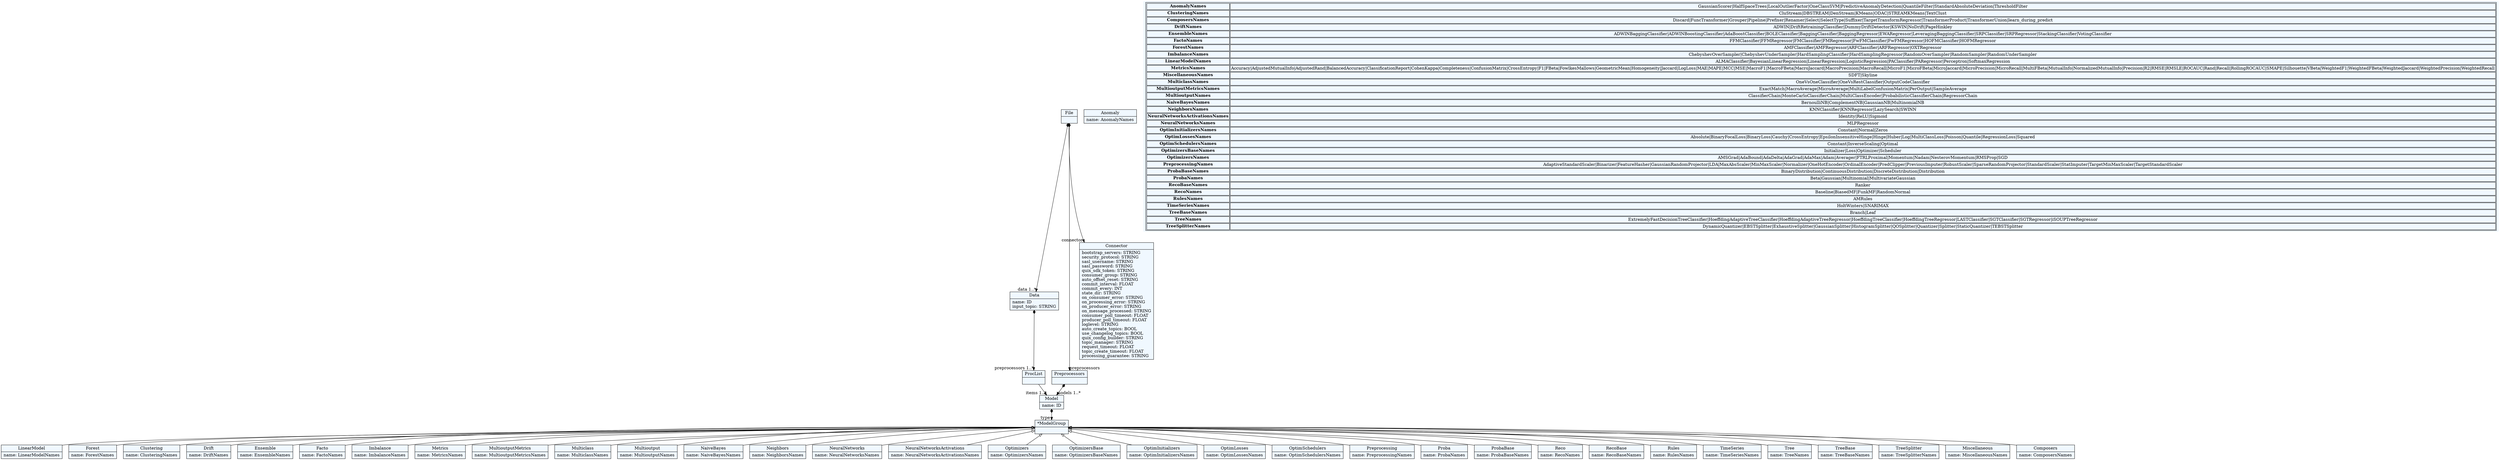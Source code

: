 
    digraph textX {
    fontname = "Bitstream Vera Sans"
    fontsize = 8
    node[
        shape=record,
        style=filled,
        fillcolor=aliceblue
    ]
    nodesep = 0.3
    edge[dir=black,arrowtail=empty]


131537969348832[ label="{File|}"]

131537968578096[ label="{Data|name: ID\linput_topic: STRING\l}"]

131537969351472[ label="{ProcList|}"]

131537968754288[ label="{Preprocessors|}"]

131537968896080[ label="{Model|name: ID\l}"]

131537968895552[ label="{*ModelGroup|}"]

131537968896272[ label="{LinearModel|name: LinearModelNames\l}"]

131537968896512[ label="{Forest|name: ForestNames\l}"]

131537968896848[ label="{Anomaly|name: AnomalyNames\l}"]

131537968897184[ label="{Clustering|name: ClusteringNames\l}"]

131537968896656[ label="{Drift|name: DriftNames\l}"]

131537968897760[ label="{Ensemble|name: EnsembleNames\l}"]

131537968897952[ label="{Facto|name: FactoNames\l}"]

131537968898144[ label="{Imbalance|name: ImbalanceNames\l}"]

131537968898192[ label="{Metrics|name: MetricsNames\l}"]

131537968898672[ label="{MultioutputMetrics|name: MultioutputMetricsNames\l}"]

131537968898816[ label="{Multiclass|name: MulticlassNames\l}"]

131537968899008[ label="{Multioutput|name: MultioutputNames\l}"]

131537968899200[ label="{NaiveBayes|name: NaiveBayesNames\l}"]

131537968899344[ label="{Neighbors|name: NeighborsNames\l}"]

131537968899488[ label="{NeuralNetworks|name: NeuralNetworksNames\l}"]

131537968899680[ label="{NeuralNetworksActivations|name: NeuralNetworksActivationsNames\l}"]

131537968899872[ label="{Optimizers|name: OptimizersNames\l}"]

131537968900064[ label="{OptimizersBase|name: OptimizersBaseNames\l}"]

131537968900256[ label="{OptimInitializers|name: OptimInitializersNames\l}"]

131537968900448[ label="{OptimLosses|name: OptimLossesNames\l}"]

131537968900592[ label="{OptimSchedulers|name: OptimSchedulersNames\l}"]

131537968900784[ label="{Preprocessing|name: PreprocessingNames\l}"]

131537968900976[ label="{Proba|name: ProbaNames\l}"]

131537968901168[ label="{ProbaBase|name: ProbaBaseNames\l}"]

131537968901312[ label="{Reco|name: RecoNames\l}"]

131537968901504[ label="{RecoBase|name: RecoBaseNames\l}"]

131537968901696[ label="{Rules|name: RulesNames\l}"]

131537968901888[ label="{TimeSeries|name: TimeSeriesNames\l}"]

131537968902080[ label="{Tree|name: TreeNames\l}"]

131537968902272[ label="{TreeBase|name: TreeBaseNames\l}"]

131537968902416[ label="{TreeSplitter|name: TreeSplitterNames\l}"]

131537968902608[ label="{Miscellaneous|name: MiscellaneousNames\l}"]

131537968902800[ label="{Composers|name: ComposersNames\l}"]

131537968902944[ label="{Connector|bootstrap_servers: STRING\lsecurity_protocol: STRING\lsasl_username: STRING\lsasl_password: STRING\lquix_sdk_token: STRING\lconsumer_group: STRING\lauto_offset_reset: STRING\lcommit_interval: FLOAT\lcommit_every: INT\lstate_dir: STRING\lon_consumer_error: STRING\lon_processing_error: STRING\lon_producer_error: STRING\lon_message_processed: STRING\lconsumer_poll_timeout: FLOAT\lproducer_poll_timeout: FLOAT\lloglevel: STRING\lauto_create_topics: BOOL\luse_changelog_topics: BOOL\lquix_config_builder: STRING\ltopic_manager: STRING\lrequest_timeout: FLOAT\ltopic_create_timeout: FLOAT\lprocessing_guarantee: STRING\l}"]



131537969348832 -> 131537968902944[arrowtail=diamond, dir=both, headlabel="connector "]
131537969348832 -> 131537968578096[arrowtail=diamond, dir=both, headlabel="data 1..*"]
131537969348832 -> 131537968754288[arrowtail=diamond, dir=both, headlabel="preprocessors "]
131537968578096 -> 131537969351472[arrowtail=diamond, dir=both, headlabel="preprocessors 1..*"]
131537969351472 -> 131537968896080[headlabel="items 1..*"]
131537968754288 -> 131537968896080[arrowtail=diamond, dir=both, headlabel="models 1..*"]
131537968896080 -> 131537968895552[arrowtail=diamond, dir=both, headlabel="type "]
131537968895552 -> 131537968896272 [dir=back]
131537968895552 -> 131537968896512 [dir=back]
131537968895552 -> 131537968897184 [dir=back]
131537968895552 -> 131537968896656 [dir=back]
131537968895552 -> 131537968897760 [dir=back]
131537968895552 -> 131537968897952 [dir=back]
131537968895552 -> 131537968898144 [dir=back]
131537968895552 -> 131537968898192 [dir=back]
131537968895552 -> 131537968898672 [dir=back]
131537968895552 -> 131537968898816 [dir=back]
131537968895552 -> 131537968899008 [dir=back]
131537968895552 -> 131537968899200 [dir=back]
131537968895552 -> 131537968899344 [dir=back]
131537968895552 -> 131537968899488 [dir=back]
131537968895552 -> 131537968899680 [dir=back]
131537968895552 -> 131537968899872 [dir=back]
131537968895552 -> 131537968900064 [dir=back]
131537968895552 -> 131537968900256 [dir=back]
131537968895552 -> 131537968900448 [dir=back]
131537968895552 -> 131537968900592 [dir=back]
131537968895552 -> 131537968900784 [dir=back]
131537968895552 -> 131537968900976 [dir=back]
131537968895552 -> 131537968901168 [dir=back]
131537968895552 -> 131537968901312 [dir=back]
131537968895552 -> 131537968901504 [dir=back]
131537968895552 -> 131537968901696 [dir=back]
131537968895552 -> 131537968901888 [dir=back]
131537968895552 -> 131537968902080 [dir=back]
131537968895552 -> 131537968902272 [dir=back]
131537968895552 -> 131537968902416 [dir=back]
131537968895552 -> 131537968902608 [dir=back]
131537968895552 -> 131537968902800 [dir=back]
match_rules [ shape=plaintext, label=< <table>
	<tr>
		<td><b>AnomalyNames</b></td><td>GaussianScorer|HalfSpaceTrees|LocalOutlierFactor|OneClassSVM|PredictiveAnomalyDetection|QuantileFilter|StandardAbsoluteDeviation|ThresholdFilter</td>
	</tr>
	<tr>
		<td><b>ClusteringNames</b></td><td>CluStream|DBSTREAM|DenStream|KMeans|ODAC|STREAMKMeans|TextClust</td>
	</tr>
	<tr>
		<td><b>ComposersNames</b></td><td>Discard|FuncTransformer|Grouper|Pipeline|Prefixer|Renamer|Select|SelectType|Suffixer|TargetTransformRegressor|TransformerProduct|TransformerUnion|learn_during_predict</td>
	</tr>
	<tr>
		<td><b>DriftNames</b></td><td>ADWIN|DriftRetrainingClassifier|DummyDriftDetector|KSWIN|NoDrift|PageHinkley</td>
	</tr>
	<tr>
		<td><b>EnsembleNames</b></td><td>ADWINBaggingClassifier|ADWINBoostingClassifier|AdaBoostClassifier|BOLEClassifier|BaggingClassifier|BaggingRegressor|EWARegressor|LeveragingBaggingClassifier|SRPClassifier|SRPRegressor|StackingClassifier|VotingClassifier</td>
	</tr>
	<tr>
		<td><b>FactoNames</b></td><td>FFMClassifier|FFMRegressor|FMClassifier|FMRegressor|FwFMClassifier|FwFMRegressor|HOFMClassifier|HOFMRegressor</td>
	</tr>
	<tr>
		<td><b>ForestNames</b></td><td>AMFClassifier|AMFRegressor|ARFClassifier|ARFRegressor|OXTRegressor</td>
	</tr>
	<tr>
		<td><b>ImbalanceNames</b></td><td>ChebyshevOverSampler|ChebyshevUnderSampler|HardSamplingClassifier|HardSamplingRegressor|RandomOverSampler|RandomSampler|RandomUnderSampler</td>
	</tr>
	<tr>
		<td><b>LinearModelNames</b></td><td>ALMAClassifier|BayesianLinearRegression|LinearRegression|LogisticRegression|PAClassifier|PARegressor|Perceptron|SoftmaxRegression</td>
	</tr>
	<tr>
		<td><b>MetricsNames</b></td><td>Accuracy|AdjustedMutualInfo|AdjustedRand|BalancedAccuracy|ClassificationReport|CohenKappa|Completeness|ConfusionMatrix|CrossEntropy|F1|FBeta|FowlkesMallows|GeometricMean|Homogeneity|Jaccard|LogLoss|MAE|MAPE|MCC|MSE|MacroF1|MacroFBeta|MacroJaccard|MacroPrecision|MacroRecall|MicroF1|MicroFBeta|MicroJaccard|MicroPrecision|MicroRecall|MultiFBeta|MutualInfo|NormalizedMutualInfo|Precision|R2|RMSE|RMSLE|ROCAUC|Rand|Recall|RollingROCAUC|SMAPE|Silhouette|VBeta|WeightedF1|WeightedFBeta|WeightedJaccard|WeightedPrecision|WeightedRecall</td>
	</tr>
	<tr>
		<td><b>MiscellaneousNames</b></td><td>SDFT|Skyline</td>
	</tr>
	<tr>
		<td><b>MulticlassNames</b></td><td>OneVsOneClassifier|OneVsRestClassifier|OutputCodeClassifier</td>
	</tr>
	<tr>
		<td><b>MultioutputMetricsNames</b></td><td>ExactMatch|MacroAverage|MicroAverage|MultiLabelConfusionMatrix|PerOutput|SampleAverage</td>
	</tr>
	<tr>
		<td><b>MultioutputNames</b></td><td>ClassifierChain|MonteCarloClassifierChain|MultiClassEncoder|ProbabilisticClassifierChain|RegressorChain</td>
	</tr>
	<tr>
		<td><b>NaiveBayesNames</b></td><td>BernoulliNB|ComplementNB|GaussianNB|MultinomialNB</td>
	</tr>
	<tr>
		<td><b>NeighborsNames</b></td><td>KNNClassifier|KNNRegressor|LazySearch|SWINN</td>
	</tr>
	<tr>
		<td><b>NeuralNetworksActivationsNames</b></td><td>Identity|ReLU|Sigmoid</td>
	</tr>
	<tr>
		<td><b>NeuralNetworksNames</b></td><td>MLPRegressor</td>
	</tr>
	<tr>
		<td><b>OptimInitializersNames</b></td><td>Constant|Normal|Zeros</td>
	</tr>
	<tr>
		<td><b>OptimLossesNames</b></td><td>Absolute|BinaryFocalLoss|BinaryLoss|Cauchy|CrossEntropy|EpsilonInsensitiveHinge|Hinge|Huber|Log|MultiClassLoss|Poisson|Quantile|RegressionLoss|Squared</td>
	</tr>
	<tr>
		<td><b>OptimSchedulersNames</b></td><td>Constant|InverseScaling|Optimal</td>
	</tr>
	<tr>
		<td><b>OptimizersBaseNames</b></td><td>Initializer|Loss|Optimizer|Scheduler</td>
	</tr>
	<tr>
		<td><b>OptimizersNames</b></td><td>AMSGrad|AdaBound|AdaDelta|AdaGrad|AdaMax|Adam|Averager|FTRLProximal|Momentum|Nadam|NesterovMomentum|RMSProp|SGD</td>
	</tr>
	<tr>
		<td><b>PreprocessingNames</b></td><td>AdaptiveStandardScaler|Binarizer|FeatureHasher|GaussianRandomProjector|LDA|MaxAbsScaler|MinMaxScaler|Normalizer|OneHotEncoder|OrdinalEncoder|PredClipper|PreviousImputer|RobustScaler|SparseRandomProjector|StandardScaler|StatImputer|TargetMinMaxScaler|TargetStandardScaler</td>
	</tr>
	<tr>
		<td><b>ProbaBaseNames</b></td><td>BinaryDistribution|ContinuousDistribution|DiscreteDistribution|Distribution</td>
	</tr>
	<tr>
		<td><b>ProbaNames</b></td><td>Beta|Gaussian|Multinomial|MultivariateGaussian</td>
	</tr>
	<tr>
		<td><b>RecoBaseNames</b></td><td>Ranker</td>
	</tr>
	<tr>
		<td><b>RecoNames</b></td><td>Baseline|BiasedMF|FunkMF|RandomNormal</td>
	</tr>
	<tr>
		<td><b>RulesNames</b></td><td>AMRules</td>
	</tr>
	<tr>
		<td><b>TimeSeriesNames</b></td><td>HoltWinters|SNARIMAX</td>
	</tr>
	<tr>
		<td><b>TreeBaseNames</b></td><td>Branch|Leaf</td>
	</tr>
	<tr>
		<td><b>TreeNames</b></td><td>ExtremelyFastDecisionTreeClassifier|HoeffdingAdaptiveTreeClassifier|HoeffdingAdaptiveTreeRegressor|HoeffdingTreeClassifier|HoeffdingTreeRegressor|LASTClassifier|SGTClassifier|SGTRegressor|iSOUPTreeRegressor</td>
	</tr>
	<tr>
		<td><b>TreeSplitterNames</b></td><td>DynamicQuantizer|EBSTSplitter|ExhaustiveSplitter|GaussianSplitter|HistogramSplitter|QOSplitter|Quantizer|Splitter|StaticQuantizer|TEBSTSplitter</td>
	</tr>
</table> >]


}
